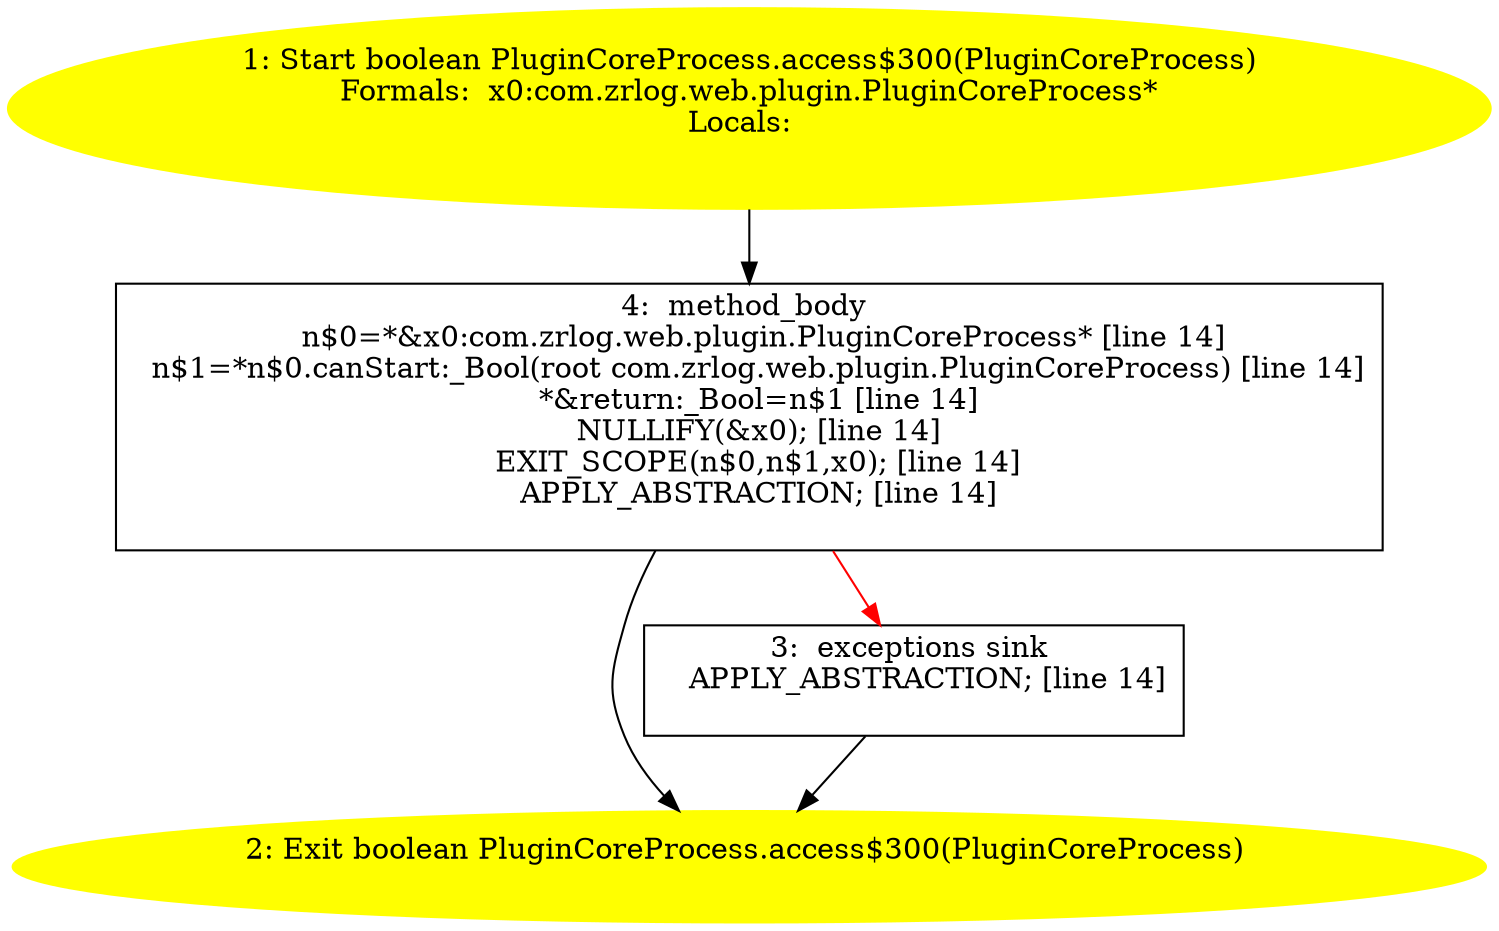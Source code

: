 /* @generated */
digraph cfg {
"com.zrlog.web.plugin.PluginCoreProcess.access$300(com.zrlog.web.plugin.PluginCoreProcess):boolean.40a26190943ab71f08085b12f1ceff45_1" [label="1: Start boolean PluginCoreProcess.access$300(PluginCoreProcess)\nFormals:  x0:com.zrlog.web.plugin.PluginCoreProcess*\nLocals:  \n  " color=yellow style=filled]
	

	 "com.zrlog.web.plugin.PluginCoreProcess.access$300(com.zrlog.web.plugin.PluginCoreProcess):boolean.40a26190943ab71f08085b12f1ceff45_1" -> "com.zrlog.web.plugin.PluginCoreProcess.access$300(com.zrlog.web.plugin.PluginCoreProcess):boolean.40a26190943ab71f08085b12f1ceff45_4" ;
"com.zrlog.web.plugin.PluginCoreProcess.access$300(com.zrlog.web.plugin.PluginCoreProcess):boolean.40a26190943ab71f08085b12f1ceff45_2" [label="2: Exit boolean PluginCoreProcess.access$300(PluginCoreProcess) \n  " color=yellow style=filled]
	

"com.zrlog.web.plugin.PluginCoreProcess.access$300(com.zrlog.web.plugin.PluginCoreProcess):boolean.40a26190943ab71f08085b12f1ceff45_3" [label="3:  exceptions sink \n   APPLY_ABSTRACTION; [line 14]\n " shape="box"]
	

	 "com.zrlog.web.plugin.PluginCoreProcess.access$300(com.zrlog.web.plugin.PluginCoreProcess):boolean.40a26190943ab71f08085b12f1ceff45_3" -> "com.zrlog.web.plugin.PluginCoreProcess.access$300(com.zrlog.web.plugin.PluginCoreProcess):boolean.40a26190943ab71f08085b12f1ceff45_2" ;
"com.zrlog.web.plugin.PluginCoreProcess.access$300(com.zrlog.web.plugin.PluginCoreProcess):boolean.40a26190943ab71f08085b12f1ceff45_4" [label="4:  method_body \n   n$0=*&x0:com.zrlog.web.plugin.PluginCoreProcess* [line 14]\n  n$1=*n$0.canStart:_Bool(root com.zrlog.web.plugin.PluginCoreProcess) [line 14]\n  *&return:_Bool=n$1 [line 14]\n  NULLIFY(&x0); [line 14]\n  EXIT_SCOPE(n$0,n$1,x0); [line 14]\n  APPLY_ABSTRACTION; [line 14]\n " shape="box"]
	

	 "com.zrlog.web.plugin.PluginCoreProcess.access$300(com.zrlog.web.plugin.PluginCoreProcess):boolean.40a26190943ab71f08085b12f1ceff45_4" -> "com.zrlog.web.plugin.PluginCoreProcess.access$300(com.zrlog.web.plugin.PluginCoreProcess):boolean.40a26190943ab71f08085b12f1ceff45_2" ;
	 "com.zrlog.web.plugin.PluginCoreProcess.access$300(com.zrlog.web.plugin.PluginCoreProcess):boolean.40a26190943ab71f08085b12f1ceff45_4" -> "com.zrlog.web.plugin.PluginCoreProcess.access$300(com.zrlog.web.plugin.PluginCoreProcess):boolean.40a26190943ab71f08085b12f1ceff45_3" [color="red" ];
}
